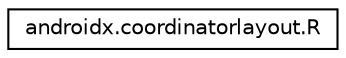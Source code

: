 digraph "Graphical Class Hierarchy"
{
 // LATEX_PDF_SIZE
  edge [fontname="Helvetica",fontsize="10",labelfontname="Helvetica",labelfontsize="10"];
  node [fontname="Helvetica",fontsize="10",shape=record];
  rankdir="LR";
  Node0 [label="androidx.coordinatorlayout.R",height=0.2,width=0.4,color="black", fillcolor="white", style="filled",URL="$classandroidx_1_1coordinatorlayout_1_1_r.html",tooltip=" "];
}
